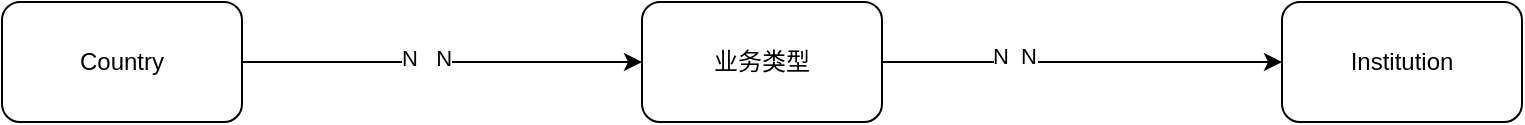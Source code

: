 <mxfile version="24.2.5" type="github">
  <diagram name="Page-1" id="0jUli2d4OcOib96GvYO0">
    <mxGraphModel dx="1434" dy="786" grid="1" gridSize="10" guides="1" tooltips="1" connect="1" arrows="1" fold="1" page="1" pageScale="1" pageWidth="827" pageHeight="1169" math="0" shadow="0">
      <root>
        <mxCell id="0" />
        <mxCell id="1" parent="0" />
        <mxCell id="7naMjqUuw_jzjl6piqGJ-7" style="edgeStyle=orthogonalEdgeStyle;rounded=0;orthogonalLoop=1;jettySize=auto;html=1;entryX=0;entryY=0.5;entryDx=0;entryDy=0;" edge="1" parent="1" source="7naMjqUuw_jzjl6piqGJ-1" target="7naMjqUuw_jzjl6piqGJ-2">
          <mxGeometry relative="1" as="geometry" />
        </mxCell>
        <mxCell id="7naMjqUuw_jzjl6piqGJ-8" value="N&amp;nbsp; &amp;nbsp;N" style="edgeLabel;html=1;align=center;verticalAlign=middle;resizable=0;points=[];" vertex="1" connectable="0" parent="7naMjqUuw_jzjl6piqGJ-7">
          <mxGeometry x="-0.08" y="2" relative="1" as="geometry">
            <mxPoint as="offset" />
          </mxGeometry>
        </mxCell>
        <mxCell id="7naMjqUuw_jzjl6piqGJ-1" value="Country" style="rounded=1;whiteSpace=wrap;html=1;" vertex="1" parent="1">
          <mxGeometry x="150" y="370" width="120" height="60" as="geometry" />
        </mxCell>
        <mxCell id="7naMjqUuw_jzjl6piqGJ-12" style="edgeStyle=orthogonalEdgeStyle;rounded=0;orthogonalLoop=1;jettySize=auto;html=1;entryX=0;entryY=0.5;entryDx=0;entryDy=0;" edge="1" parent="1" source="7naMjqUuw_jzjl6piqGJ-2" target="7naMjqUuw_jzjl6piqGJ-11">
          <mxGeometry relative="1" as="geometry" />
        </mxCell>
        <mxCell id="7naMjqUuw_jzjl6piqGJ-13" value="N&amp;nbsp; N" style="edgeLabel;html=1;align=center;verticalAlign=middle;resizable=0;points=[];" vertex="1" connectable="0" parent="7naMjqUuw_jzjl6piqGJ-12">
          <mxGeometry x="-0.347" y="3" relative="1" as="geometry">
            <mxPoint as="offset" />
          </mxGeometry>
        </mxCell>
        <mxCell id="7naMjqUuw_jzjl6piqGJ-2" value="业务类型" style="rounded=1;whiteSpace=wrap;html=1;" vertex="1" parent="1">
          <mxGeometry x="470" y="370" width="120" height="60" as="geometry" />
        </mxCell>
        <mxCell id="7naMjqUuw_jzjl6piqGJ-11" value="Institution" style="rounded=1;whiteSpace=wrap;html=1;" vertex="1" parent="1">
          <mxGeometry x="790" y="370" width="120" height="60" as="geometry" />
        </mxCell>
      </root>
    </mxGraphModel>
  </diagram>
</mxfile>
